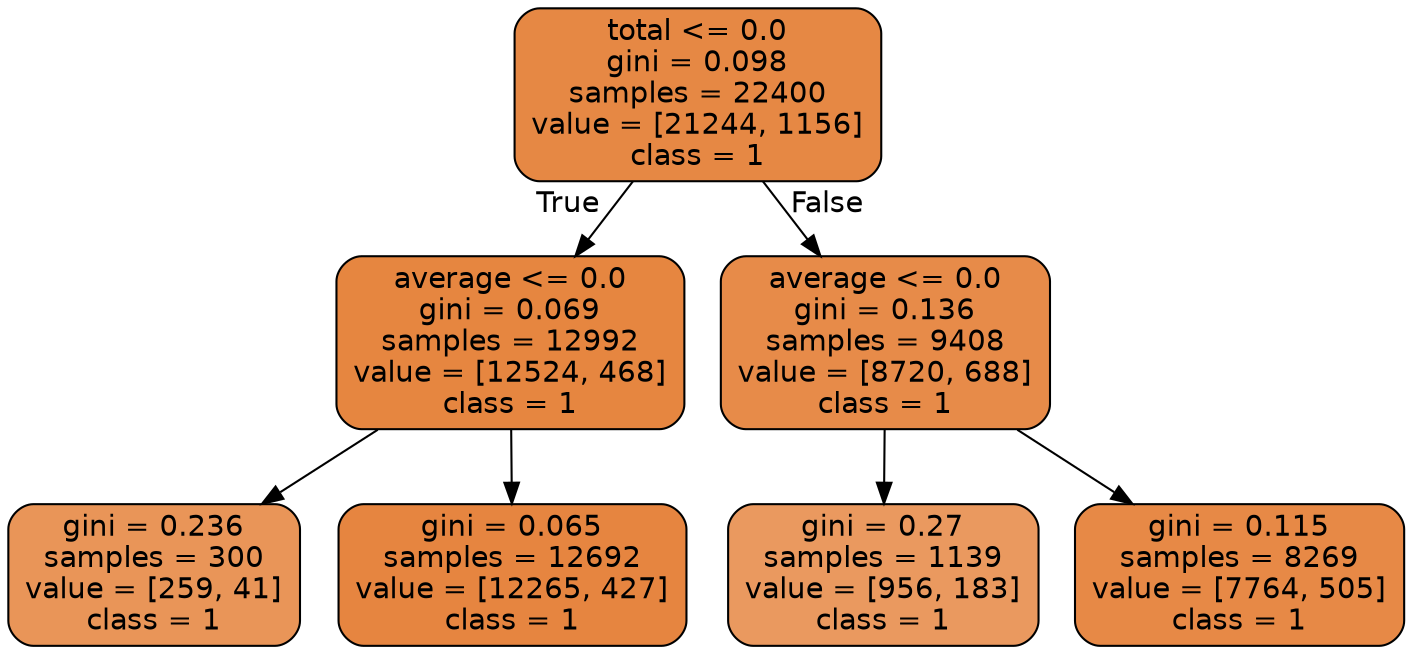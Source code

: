 digraph Tree {
node [shape=box, style="filled, rounded", color="black", fontname=helvetica] ;
edge [fontname=helvetica] ;
0 [label="total <= 0.0\ngini = 0.098\nsamples = 22400\nvalue = [21244, 1156]\nclass = 1", fillcolor="#e68844"] ;
1 [label="average <= 0.0\ngini = 0.069\nsamples = 12992\nvalue = [12524, 468]\nclass = 1", fillcolor="#e68640"] ;
0 -> 1 [labeldistance=2.5, labelangle=45, headlabel="True"] ;
2 [label="gini = 0.236\nsamples = 300\nvalue = [259, 41]\nclass = 1", fillcolor="#e99558"] ;
1 -> 2 ;
3 [label="gini = 0.065\nsamples = 12692\nvalue = [12265, 427]\nclass = 1", fillcolor="#e68540"] ;
1 -> 3 ;
4 [label="average <= 0.0\ngini = 0.136\nsamples = 9408\nvalue = [8720, 688]\nclass = 1", fillcolor="#e78b49"] ;
0 -> 4 [labeldistance=2.5, labelangle=-45, headlabel="False"] ;
5 [label="gini = 0.27\nsamples = 1139\nvalue = [956, 183]\nclass = 1", fillcolor="#ea995f"] ;
4 -> 5 ;
6 [label="gini = 0.115\nsamples = 8269\nvalue = [7764, 505]\nclass = 1", fillcolor="#e78946"] ;
4 -> 6 ;
}